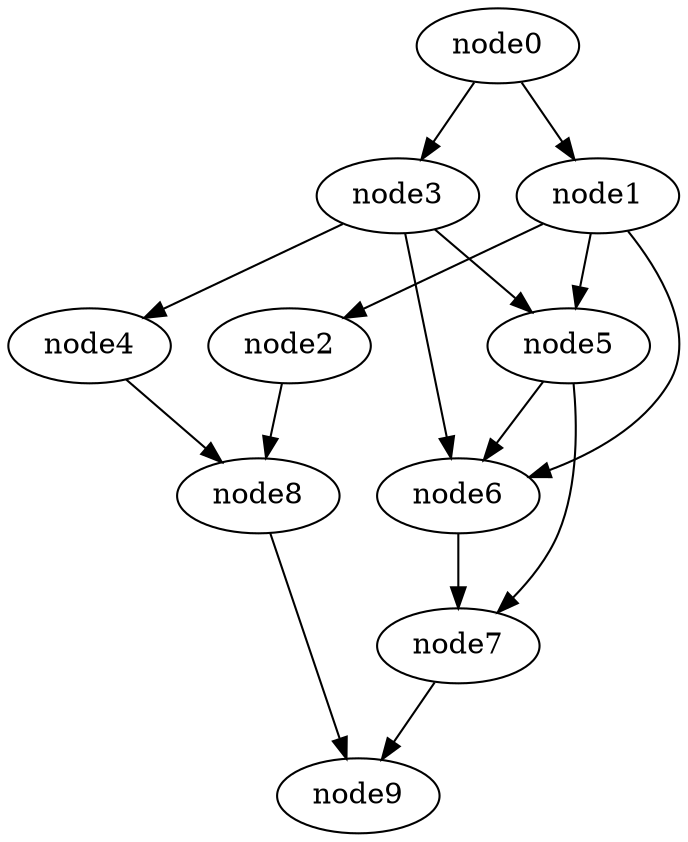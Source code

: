 digraph g{
	node9
	node8 -> node9
	node7 -> node9
	node6 -> node7
	node5 -> node7
	node5 -> node6
	node4 -> node8
	node3 -> node6
	node3 -> node5
	node3 -> node4
	node2 -> node8
	node1 -> node6
	node1 -> node5
	node1 -> node2
	node0 -> node3
	node0 -> node1
}
